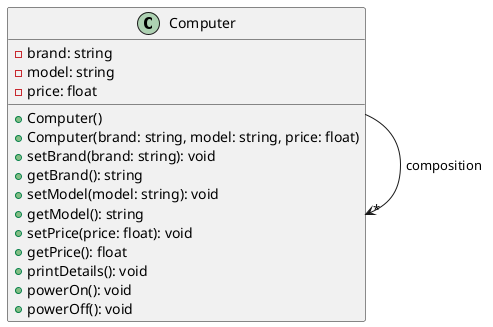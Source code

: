 @startuml

class Computer {
    - brand: string
    - model: string
    - price: float

    + Computer()
    + Computer(brand: string, model: string, price: float)
    + setBrand(brand: string): void
    + getBrand(): string
    + setModel(model: string): void
    + getModel(): string
    + setPrice(price: float): void
    + getPrice(): float
    + printDetails(): void
    + powerOn(): void
    + powerOff(): void
}

Computer --> "*" Computer : composition

@enduml
